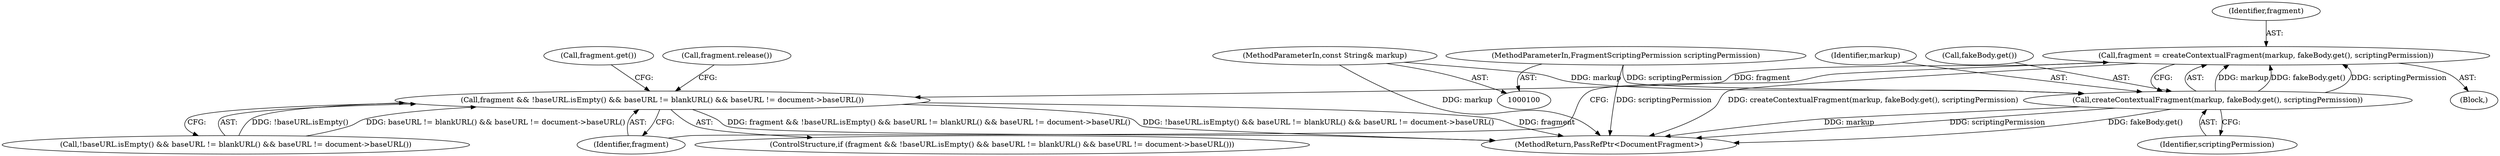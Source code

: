 digraph "0_Chrome_73edae623529f04c668268de49d00324b96166a2_3@API" {
"1000112" [label="(Call,fragment = createContextualFragment(markup, fakeBody.get(), scriptingPermission))"];
"1000114" [label="(Call,createContextualFragment(markup, fakeBody.get(), scriptingPermission))"];
"1000102" [label="(MethodParameterIn,const String& markup)"];
"1000104" [label="(MethodParameterIn,FragmentScriptingPermission scriptingPermission)"];
"1000119" [label="(Call,fragment && !baseURL.isEmpty() && baseURL != blankURL() && baseURL != document->baseURL())"];
"1000136" [label="(MethodReturn,PassRefPtr<DocumentFragment>)"];
"1000113" [label="(Identifier,fragment)"];
"1000121" [label="(Call,!baseURL.isEmpty() && baseURL != blankURL() && baseURL != document->baseURL())"];
"1000117" [label="(Identifier,scriptingPermission)"];
"1000120" [label="(Identifier,fragment)"];
"1000115" [label="(Identifier,markup)"];
"1000116" [label="(Call,fakeBody.get())"];
"1000118" [label="(ControlStructure,if (fragment && !baseURL.isEmpty() && baseURL != blankURL() && baseURL != document->baseURL()))"];
"1000102" [label="(MethodParameterIn,const String& markup)"];
"1000105" [label="(Block,)"];
"1000104" [label="(MethodParameterIn,FragmentScriptingPermission scriptingPermission)"];
"1000119" [label="(Call,fragment && !baseURL.isEmpty() && baseURL != blankURL() && baseURL != document->baseURL())"];
"1000132" [label="(Call,fragment.get())"];
"1000135" [label="(Call,fragment.release())"];
"1000112" [label="(Call,fragment = createContextualFragment(markup, fakeBody.get(), scriptingPermission))"];
"1000114" [label="(Call,createContextualFragment(markup, fakeBody.get(), scriptingPermission))"];
"1000112" -> "1000105"  [label="AST: "];
"1000112" -> "1000114"  [label="CFG: "];
"1000113" -> "1000112"  [label="AST: "];
"1000114" -> "1000112"  [label="AST: "];
"1000120" -> "1000112"  [label="CFG: "];
"1000112" -> "1000136"  [label="DDG: createContextualFragment(markup, fakeBody.get(), scriptingPermission)"];
"1000114" -> "1000112"  [label="DDG: markup"];
"1000114" -> "1000112"  [label="DDG: fakeBody.get()"];
"1000114" -> "1000112"  [label="DDG: scriptingPermission"];
"1000112" -> "1000119"  [label="DDG: fragment"];
"1000114" -> "1000117"  [label="CFG: "];
"1000115" -> "1000114"  [label="AST: "];
"1000116" -> "1000114"  [label="AST: "];
"1000117" -> "1000114"  [label="AST: "];
"1000114" -> "1000136"  [label="DDG: scriptingPermission"];
"1000114" -> "1000136"  [label="DDG: fakeBody.get()"];
"1000114" -> "1000136"  [label="DDG: markup"];
"1000102" -> "1000114"  [label="DDG: markup"];
"1000104" -> "1000114"  [label="DDG: scriptingPermission"];
"1000102" -> "1000100"  [label="AST: "];
"1000102" -> "1000136"  [label="DDG: markup"];
"1000104" -> "1000100"  [label="AST: "];
"1000104" -> "1000136"  [label="DDG: scriptingPermission"];
"1000119" -> "1000118"  [label="AST: "];
"1000119" -> "1000120"  [label="CFG: "];
"1000119" -> "1000121"  [label="CFG: "];
"1000120" -> "1000119"  [label="AST: "];
"1000121" -> "1000119"  [label="AST: "];
"1000132" -> "1000119"  [label="CFG: "];
"1000135" -> "1000119"  [label="CFG: "];
"1000119" -> "1000136"  [label="DDG: fragment && !baseURL.isEmpty() && baseURL != blankURL() && baseURL != document->baseURL()"];
"1000119" -> "1000136"  [label="DDG: !baseURL.isEmpty() && baseURL != blankURL() && baseURL != document->baseURL()"];
"1000119" -> "1000136"  [label="DDG: fragment"];
"1000121" -> "1000119"  [label="DDG: !baseURL.isEmpty()"];
"1000121" -> "1000119"  [label="DDG: baseURL != blankURL() && baseURL != document->baseURL()"];
}
